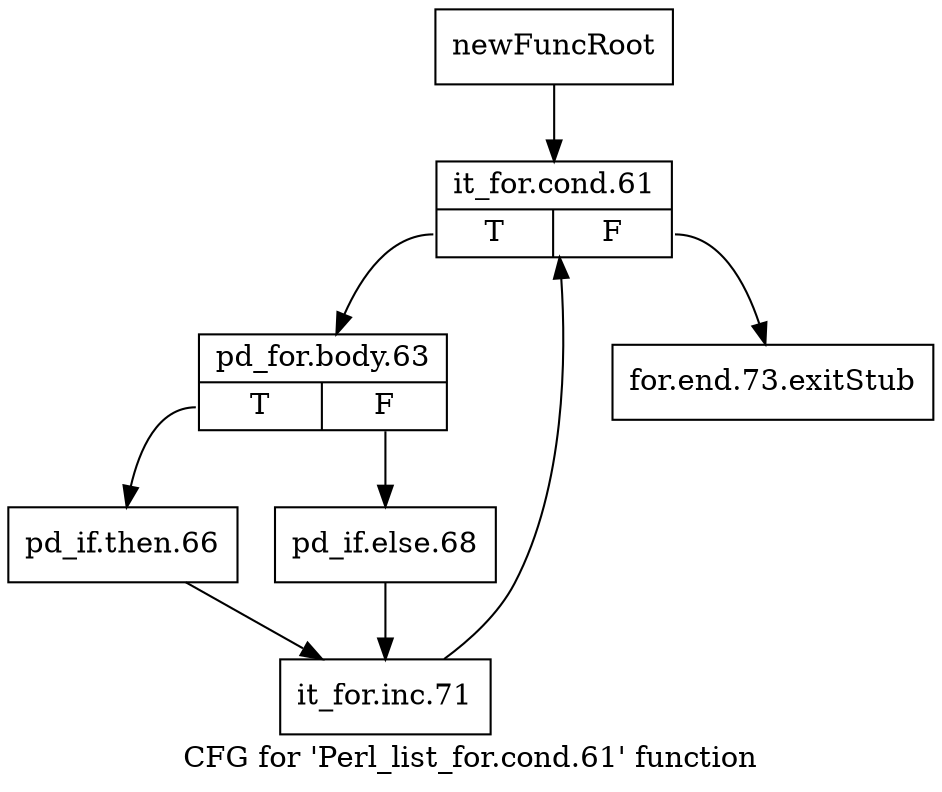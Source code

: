 digraph "CFG for 'Perl_list_for.cond.61' function" {
	label="CFG for 'Perl_list_for.cond.61' function";

	Node0x4bfd550 [shape=record,label="{newFuncRoot}"];
	Node0x4bfd550 -> Node0x4bfd5f0;
	Node0x4bfd5a0 [shape=record,label="{for.end.73.exitStub}"];
	Node0x4bfd5f0 [shape=record,label="{it_for.cond.61|{<s0>T|<s1>F}}"];
	Node0x4bfd5f0:s0 -> Node0x4bfd640;
	Node0x4bfd5f0:s1 -> Node0x4bfd5a0;
	Node0x4bfd640 [shape=record,label="{pd_for.body.63|{<s0>T|<s1>F}}"];
	Node0x4bfd640:s0 -> Node0x4bfd6e0;
	Node0x4bfd640:s1 -> Node0x4bfd690;
	Node0x4bfd690 [shape=record,label="{pd_if.else.68}"];
	Node0x4bfd690 -> Node0x4bfd730;
	Node0x4bfd6e0 [shape=record,label="{pd_if.then.66}"];
	Node0x4bfd6e0 -> Node0x4bfd730;
	Node0x4bfd730 [shape=record,label="{it_for.inc.71}"];
	Node0x4bfd730 -> Node0x4bfd5f0;
}
